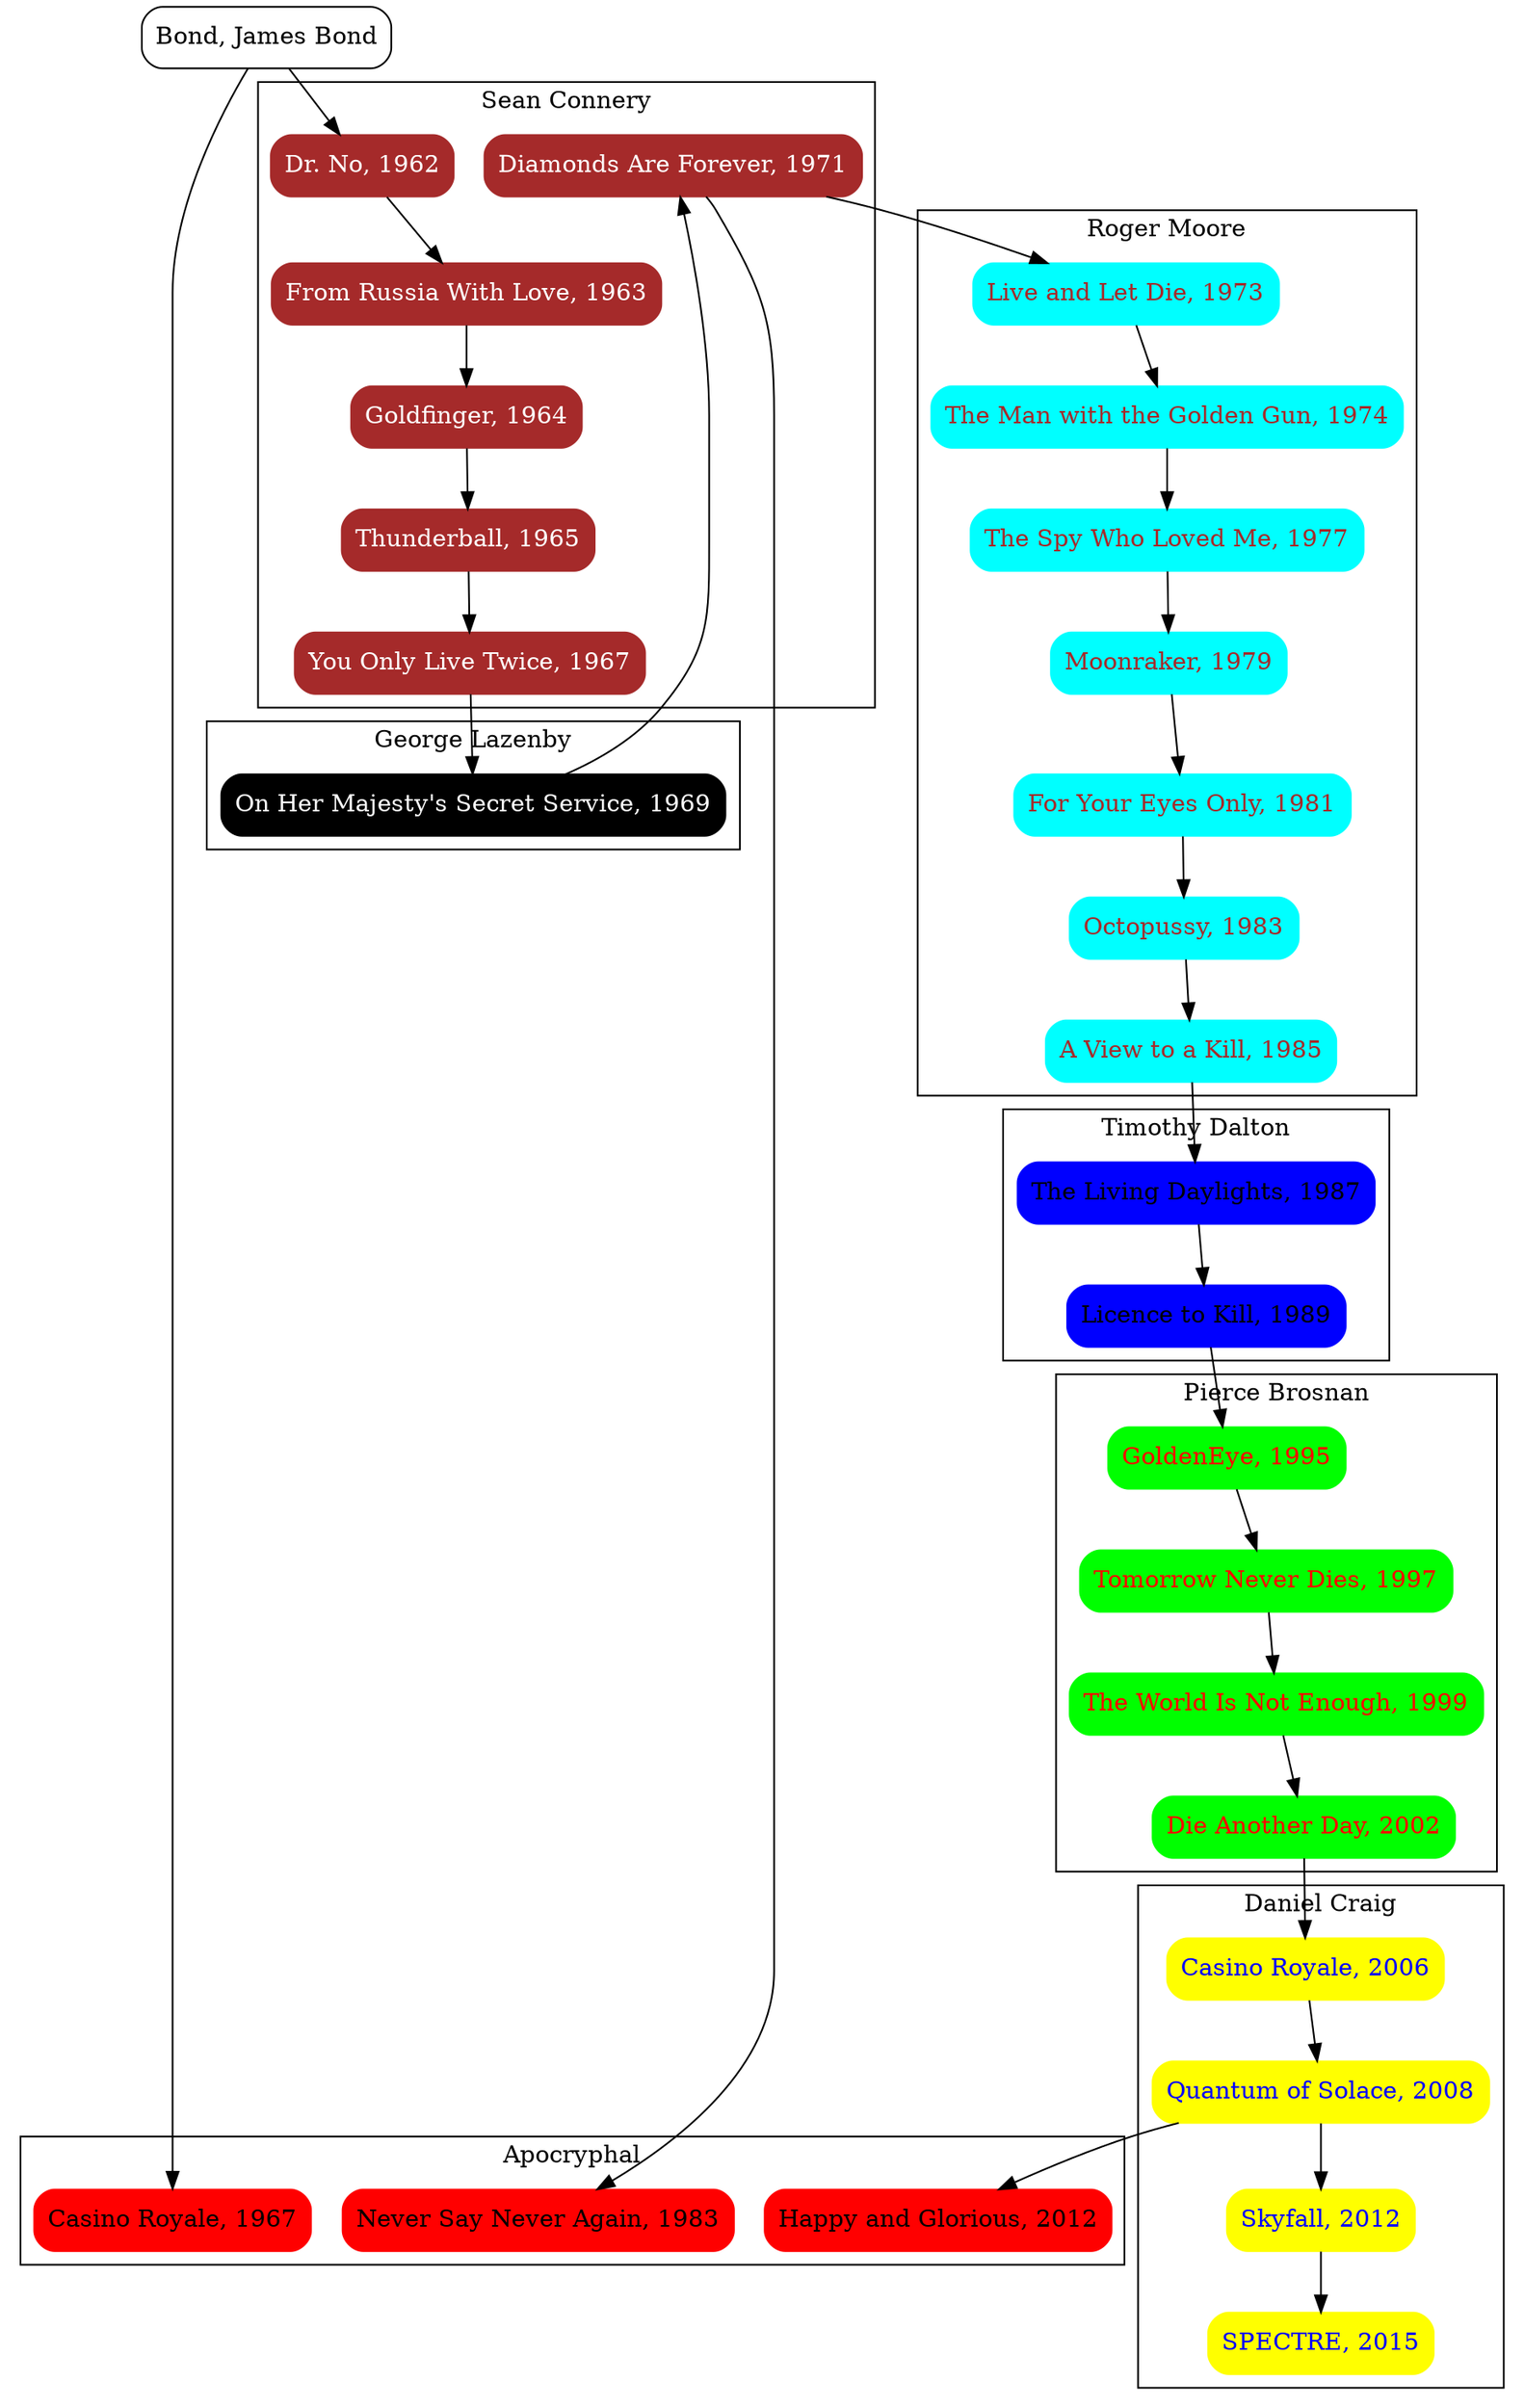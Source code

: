 digraph jamesbond {

	subgraph cluster_0 {
		node [style="filled,rounded", color=red, shape=box, fontcolor=black];
		CR1;
		SC7;
		DC3;
		label="Apocryphal";
	}

	subgraph cluster_1 {
		node [style="filled, rounded", color=brown, shape=box, fontcolor=white];
		SC1 -> SC2 -> SC3 -> SC4 -> SC5;
		SC6;
		label="Sean Connery";
	}

	subgraph cluster_2 {
		node [style="filled, rounded", color=black, shape=box, fontcolor=white];
		GL1;
		label="George Lazenby";
	}

	subgraph cluster_3 {
		node [style="filled, rounded", color=cyan, shape=box, fontcolor=brown];
		RM1 -> RM2 -> RM3 -> RM4 -> RM5 -> RM6 -> RM7;
		label="Roger Moore";
	}

	subgraph cluster_4 {
		node [style="filled, rounded", color=blue, shape=box, fontcolor=black];
		TD1 -> TD2;
		label="Timothy Dalton";
	}

	subgraph cluster_5 {
		node [style="filled, rounded", color=green, shape=box, fontcolor=red];
		PB1 -> PB2 -> PB3 -> PB4;
		label="Pierce Brosnan";
	}

	subgraph cluster_6 {
		node [style="filled, rounded", color=yellow, shape=box, fontcolor=blue];
		DC1 -> DC2;
		DC4 -> DC5;
		label="Daniel Craig";
	}

JB -> CR1;
JB -> SC1;
SC5 -> GL1 -> SC6;
SC6 -> SC7;
SC6 -> RM1;
RM7 -> TD1;
TD2 -> PB1;
PB4 -> DC1;
DC2 -> DC3;
DC2 -> DC4;

/*
All
   Shape: Box
*/

JB [style=rounded, shape=box, fontcolor="black", fillcolor="black", label="Bond, James Bond"]

/*
Sean Connery
   Letter: White
   Fill: Brown
   
1 	Dr. No 	1962
2 	From Russia with Love 	1963
3 	Goldfinger, 1964
4 	Thunderball, 1965
5 	You Only Live Twice, 1967
7 	Diamonds Are Forever, 1971
*/

SC1 [label="Dr. No, 1962"]
SC2 [label="From Russia With Love, 1963"]
SC3 [label="Goldfinger, 1964"]
SC4 [label="Thunderball, 1965"]
SC5 [label="You Only Live Twice, 1967"]
SC6 [label="Diamonds Are Forever, 1971"]

/*
George Lazenby
   Letter: Black
   Fill: White

6 	On Her Majesty's Secret Service, 1969
*/

GL1 [label="On Her Majesty's Secret Service, 1969"]

/*
Roger Moore
   Letter: Brown
   Fill: Cyan

8 	Live and Let Die, 1973
9 	The Man with the Golden Gun, 1974
10 	The Spy Who Loved Me, 1977
11 	Moonraker, 1979
12 	For Your Eyes Only, 1981
13 	Octopussy, 1983
14 	A View to a Kill, 1985
*/

RM1 [label="Live and Let Die, 1973"]
RM2 [label="The Man with the Golden Gun, 1974"]
RM3 [label="The Spy Who Loved Me, 1977"]
RM4 [label="Moonraker, 1979"]
RM5 [label="For Your Eyes Only, 1981"]
RM6 [label="Octopussy, 1983"]
RM7 [label="A View to a Kill, 1985"]

/*
Timothy Dalton
   Letter: White
   Fill: Black

15 	The Living Daylights, 1987
16 	Licence to Kill, 1989
*/

TD1 [label="The Living Daylights, 1987"]
TD2 [label="Licence to Kill, 1989"]

/*
Pierce Brosnan
   Letter: Red
   Fill: Green

17 	GoldenEye, 1995
18 	Tomorrow Never Dies, 1997
19 	The World Is Not Enough, 1999
20 	Die Another Day, 2002
*/

PB1 [label="GoldenEye, 1995"]
PB2 [label="Tomorrow Never Dies, 1997"]
PB3 [label="The World Is Not Enough, 1999"]
PB4 [label="Die Another Day, 2002"]

/*
Daniel Craig
   Letter: Blue
   Fill: Yellow

21 	Casino Royale, 2006
22 	Quantum of Solace, 2008
23 	Skyfall, 2012
*/

DC1 [label="Casino Royale, 2006"]
DC2 [label="Quantum of Solace, 2008"]
DC4 [label="Skyfall, 2012"]
DC5 [label="SPECTRE, 2015"]

/*
Apocryphal

   Casino Royale, 1967
   Never Say Never Again, 1983
   Happy and Glorious, 2012
*/

CR1 [label="Casino Royale, 1967"]
SC7 [label="Never Say Never Again, 1983"]
DC3 [label="Happy and Glorious, 2012"]

}
